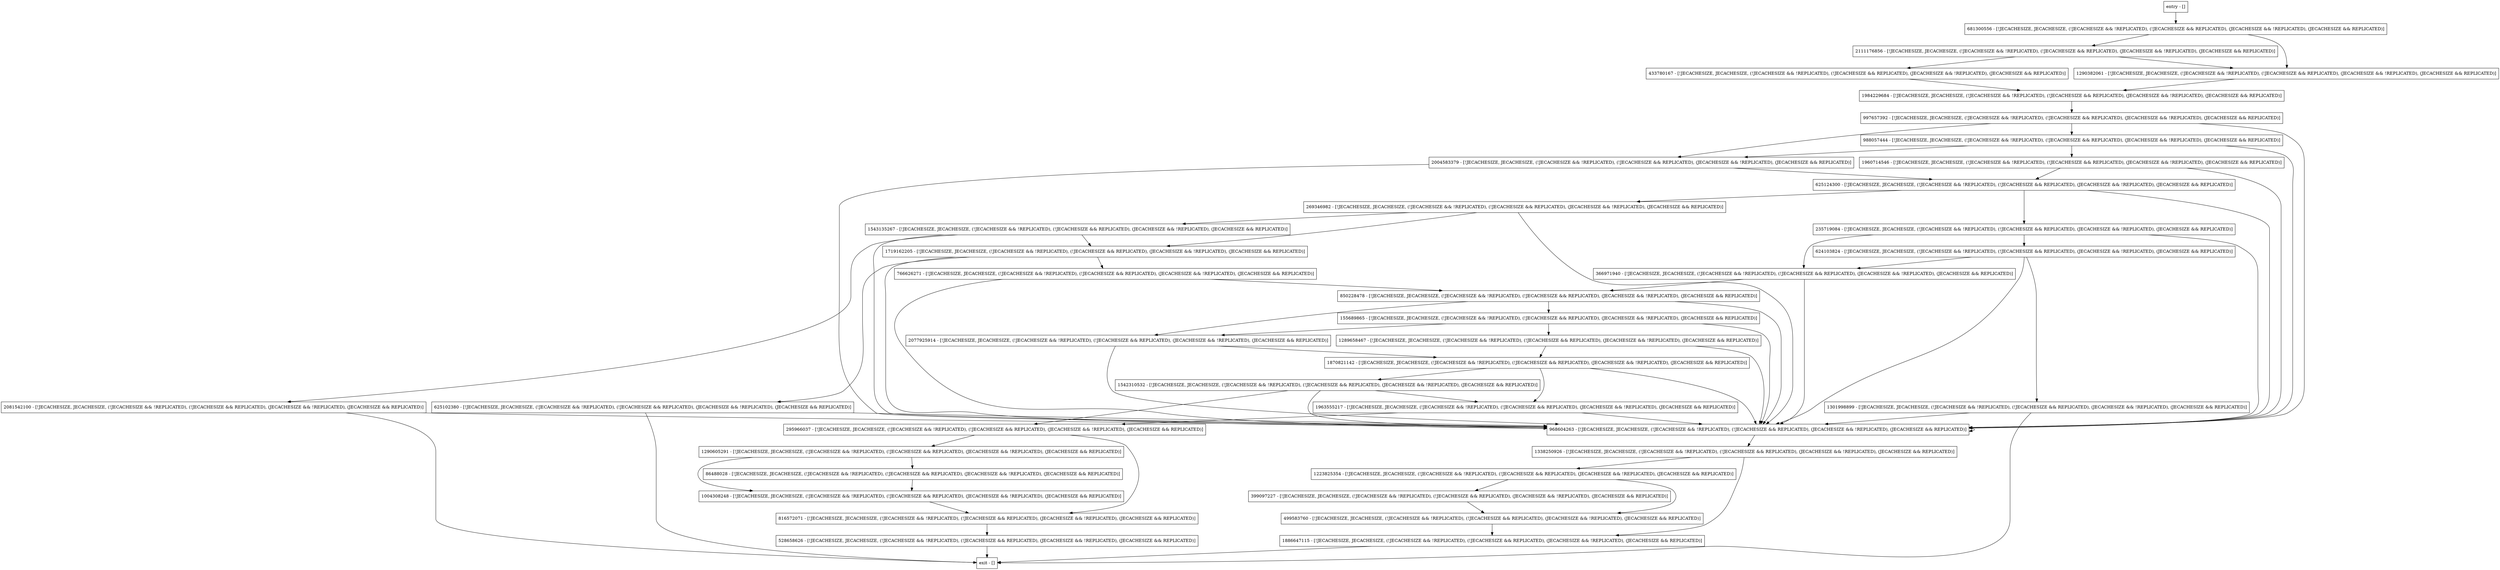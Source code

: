 digraph setupDatabase {
node [shape=record];
1289658467 [label="1289658467 - [!JECACHESIZE, JECACHESIZE, (!JECACHESIZE && !REPLICATED), (!JECACHESIZE && REPLICATED), (JECACHESIZE && !REPLICATED), (JECACHESIZE && REPLICATED)]"];
1984229684 [label="1984229684 - [!JECACHESIZE, JECACHESIZE, (!JECACHESIZE && !REPLICATED), (!JECACHESIZE && REPLICATED), (JECACHESIZE && !REPLICATED), (JECACHESIZE && REPLICATED)]"];
155689865 [label="155689865 - [!JECACHESIZE, JECACHESIZE, (!JECACHESIZE && !REPLICATED), (!JECACHESIZE && REPLICATED), (JECACHESIZE && !REPLICATED), (JECACHESIZE && REPLICATED)]"];
295966037 [label="295966037 - [!JECACHESIZE, JECACHESIZE, (!JECACHESIZE && !REPLICATED), (!JECACHESIZE && REPLICATED), (JECACHESIZE && !REPLICATED), (JECACHESIZE && REPLICATED)]"];
235719084 [label="235719084 - [!JECACHESIZE, JECACHESIZE, (!JECACHESIZE && !REPLICATED), (!JECACHESIZE && REPLICATED), (JECACHESIZE && !REPLICATED), (JECACHESIZE && REPLICATED)]"];
766626271 [label="766626271 - [!JECACHESIZE, JECACHESIZE, (!JECACHESIZE && !REPLICATED), (!JECACHESIZE && REPLICATED), (JECACHESIZE && !REPLICATED), (JECACHESIZE && REPLICATED)]"];
997657392 [label="997657392 - [!JECACHESIZE, JECACHESIZE, (!JECACHESIZE && !REPLICATED), (!JECACHESIZE && REPLICATED), (JECACHESIZE && !REPLICATED), (JECACHESIZE && REPLICATED)]"];
968604263 [label="968604263 - [!JECACHESIZE, JECACHESIZE, (!JECACHESIZE && !REPLICATED), (!JECACHESIZE && REPLICATED), (JECACHESIZE && !REPLICATED), (JECACHESIZE && REPLICATED)]"];
269346982 [label="269346982 - [!JECACHESIZE, JECACHESIZE, (!JECACHESIZE && !REPLICATED), (!JECACHESIZE && REPLICATED), (JECACHESIZE && !REPLICATED), (JECACHESIZE && REPLICATED)]"];
433780167 [label="433780167 - [!JECACHESIZE, JECACHESIZE, (!JECACHESIZE && !REPLICATED), (!JECACHESIZE && REPLICATED), (JECACHESIZE && !REPLICATED), (JECACHESIZE && REPLICATED)]"];
528658626 [label="528658626 - [!JECACHESIZE, JECACHESIZE, (!JECACHESIZE && !REPLICATED), (!JECACHESIZE && REPLICATED), (JECACHESIZE && !REPLICATED), (JECACHESIZE && REPLICATED)]"];
399097227 [label="399097227 - [!JECACHESIZE, JECACHESIZE, (!JECACHESIZE && !REPLICATED), (!JECACHESIZE && REPLICATED), (JECACHESIZE && !REPLICATED), (JECACHESIZE && REPLICATED)]"];
988057444 [label="988057444 - [!JECACHESIZE, JECACHESIZE, (!JECACHESIZE && !REPLICATED), (!JECACHESIZE && REPLICATED), (JECACHESIZE && !REPLICATED), (JECACHESIZE && REPLICATED)]"];
625124300 [label="625124300 - [!JECACHESIZE, JECACHESIZE, (!JECACHESIZE && !REPLICATED), (!JECACHESIZE && REPLICATED), (JECACHESIZE && !REPLICATED), (JECACHESIZE && REPLICATED)]"];
1886647115 [label="1886647115 - [!JECACHESIZE, JECACHESIZE, (!JECACHESIZE && !REPLICATED), (!JECACHESIZE && REPLICATED), (JECACHESIZE && !REPLICATED), (JECACHESIZE && REPLICATED)]"];
1963555217 [label="1963555217 - [!JECACHESIZE, JECACHESIZE, (!JECACHESIZE && !REPLICATED), (!JECACHESIZE && REPLICATED), (JECACHESIZE && !REPLICATED), (JECACHESIZE && REPLICATED)]"];
1542310532 [label="1542310532 - [!JECACHESIZE, JECACHESIZE, (!JECACHESIZE && !REPLICATED), (!JECACHESIZE && REPLICATED), (JECACHESIZE && !REPLICATED), (JECACHESIZE && REPLICATED)]"];
1004308248 [label="1004308248 - [!JECACHESIZE, JECACHESIZE, (!JECACHESIZE && !REPLICATED), (!JECACHESIZE && REPLICATED), (JECACHESIZE && !REPLICATED), (JECACHESIZE && REPLICATED)]"];
2077925914 [label="2077925914 - [!JECACHESIZE, JECACHESIZE, (!JECACHESIZE && !REPLICATED), (!JECACHESIZE && REPLICATED), (JECACHESIZE && !REPLICATED), (JECACHESIZE && REPLICATED)]"];
850228478 [label="850228478 - [!JECACHESIZE, JECACHESIZE, (!JECACHESIZE && !REPLICATED), (!JECACHESIZE && REPLICATED), (JECACHESIZE && !REPLICATED), (JECACHESIZE && REPLICATED)]"];
1301998899 [label="1301998899 - [!JECACHESIZE, JECACHESIZE, (!JECACHESIZE && !REPLICATED), (!JECACHESIZE && REPLICATED), (JECACHESIZE && !REPLICATED), (JECACHESIZE && REPLICATED)]"];
2004583379 [label="2004583379 - [!JECACHESIZE, JECACHESIZE, (!JECACHESIZE && !REPLICATED), (!JECACHESIZE && REPLICATED), (JECACHESIZE && !REPLICATED), (JECACHESIZE && REPLICATED)]"];
366971940 [label="366971940 - [!JECACHESIZE, JECACHESIZE, (!JECACHESIZE && !REPLICATED), (!JECACHESIZE && REPLICATED), (JECACHESIZE && !REPLICATED), (JECACHESIZE && REPLICATED)]"];
1870821142 [label="1870821142 - [!JECACHESIZE, JECACHESIZE, (!JECACHESIZE && !REPLICATED), (!JECACHESIZE && REPLICATED), (JECACHESIZE && !REPLICATED), (JECACHESIZE && REPLICATED)]"];
1960714546 [label="1960714546 - [!JECACHESIZE, JECACHESIZE, (!JECACHESIZE && !REPLICATED), (!JECACHESIZE && REPLICATED), (JECACHESIZE && !REPLICATED), (JECACHESIZE && REPLICATED)]"];
816572071 [label="816572071 - [!JECACHESIZE, JECACHESIZE, (!JECACHESIZE && !REPLICATED), (!JECACHESIZE && REPLICATED), (JECACHESIZE && !REPLICATED), (JECACHESIZE && REPLICATED)]"];
1338250926 [label="1338250926 - [!JECACHESIZE, JECACHESIZE, (!JECACHESIZE && !REPLICATED), (!JECACHESIZE && REPLICATED), (JECACHESIZE && !REPLICATED), (JECACHESIZE && REPLICATED)]"];
2081542100 [label="2081542100 - [!JECACHESIZE, JECACHESIZE, (!JECACHESIZE && !REPLICATED), (!JECACHESIZE && REPLICATED), (JECACHESIZE && !REPLICATED), (JECACHESIZE && REPLICATED)]"];
entry [label="entry - []"];
exit [label="exit - []"];
2111176856 [label="2111176856 - [!JECACHESIZE, JECACHESIZE, (!JECACHESIZE && !REPLICATED), (!JECACHESIZE && REPLICATED), (JECACHESIZE && !REPLICATED), (JECACHESIZE && REPLICATED)]"];
1223825354 [label="1223825354 - [!JECACHESIZE, JECACHESIZE, (!JECACHESIZE && !REPLICATED), (!JECACHESIZE && REPLICATED), (JECACHESIZE && !REPLICATED), (JECACHESIZE && REPLICATED)]"];
1719162205 [label="1719162205 - [!JECACHESIZE, JECACHESIZE, (!JECACHESIZE && !REPLICATED), (!JECACHESIZE && REPLICATED), (JECACHESIZE && !REPLICATED), (JECACHESIZE && REPLICATED)]"];
681300556 [label="681300556 - [!JECACHESIZE, JECACHESIZE, (!JECACHESIZE && !REPLICATED), (!JECACHESIZE && REPLICATED), (JECACHESIZE && !REPLICATED), (JECACHESIZE && REPLICATED)]"];
624103824 [label="624103824 - [!JECACHESIZE, JECACHESIZE, (!JECACHESIZE && !REPLICATED), (!JECACHESIZE && REPLICATED), (JECACHESIZE && !REPLICATED), (JECACHESIZE && REPLICATED)]"];
1290382061 [label="1290382061 - [!JECACHESIZE, JECACHESIZE, (!JECACHESIZE && !REPLICATED), (!JECACHESIZE && REPLICATED), (JECACHESIZE && !REPLICATED), (JECACHESIZE && REPLICATED)]"];
1543135267 [label="1543135267 - [!JECACHESIZE, JECACHESIZE, (!JECACHESIZE && !REPLICATED), (!JECACHESIZE && REPLICATED), (JECACHESIZE && !REPLICATED), (JECACHESIZE && REPLICATED)]"];
1290605291 [label="1290605291 - [!JECACHESIZE, JECACHESIZE, (!JECACHESIZE && !REPLICATED), (!JECACHESIZE && REPLICATED), (JECACHESIZE && !REPLICATED), (JECACHESIZE && REPLICATED)]"];
625102380 [label="625102380 - [!JECACHESIZE, JECACHESIZE, (!JECACHESIZE && !REPLICATED), (!JECACHESIZE && REPLICATED), (JECACHESIZE && !REPLICATED), (JECACHESIZE && REPLICATED)]"];
86488028 [label="86488028 - [!JECACHESIZE, JECACHESIZE, (!JECACHESIZE && !REPLICATED), (!JECACHESIZE && REPLICATED), (JECACHESIZE && !REPLICATED), (JECACHESIZE && REPLICATED)]"];
499583760 [label="499583760 - [!JECACHESIZE, JECACHESIZE, (!JECACHESIZE && !REPLICATED), (!JECACHESIZE && REPLICATED), (JECACHESIZE && !REPLICATED), (JECACHESIZE && REPLICATED)]"];
entry;
exit;
1289658467 -> 1870821142;
1289658467 -> 968604263;
1984229684 -> 997657392;
155689865 -> 1289658467;
155689865 -> 968604263;
155689865 -> 2077925914;
295966037 -> 816572071;
295966037 -> 1290605291;
235719084 -> 366971940;
235719084 -> 624103824;
235719084 -> 968604263;
766626271 -> 968604263;
766626271 -> 850228478;
997657392 -> 2004583379;
997657392 -> 988057444;
997657392 -> 968604263;
968604263 -> 1338250926;
968604263 -> 968604263;
269346982 -> 1719162205;
269346982 -> 1543135267;
269346982 -> 968604263;
433780167 -> 1984229684;
528658626 -> exit;
399097227 -> 499583760;
988057444 -> 2004583379;
988057444 -> 1960714546;
988057444 -> 968604263;
625124300 -> 235719084;
625124300 -> 968604263;
625124300 -> 269346982;
1886647115 -> exit;
1963555217 -> 295966037;
1963555217 -> 968604263;
1542310532 -> 1963555217;
1542310532 -> 295966037;
1542310532 -> 968604263;
1004308248 -> 816572071;
2077925914 -> 1870821142;
2077925914 -> 968604263;
850228478 -> 155689865;
850228478 -> 968604263;
850228478 -> 2077925914;
1301998899 -> exit;
1301998899 -> 968604263;
2004583379 -> 625124300;
2004583379 -> 968604263;
366971940 -> 968604263;
366971940 -> 850228478;
1870821142 -> 1963555217;
1870821142 -> 1542310532;
1870821142 -> 968604263;
1960714546 -> 625124300;
1960714546 -> 968604263;
816572071 -> 528658626;
1338250926 -> 1886647115;
1338250926 -> 1223825354;
2081542100 -> exit;
2081542100 -> 968604263;
entry -> 681300556;
2111176856 -> 433780167;
2111176856 -> 1290382061;
1223825354 -> 399097227;
1223825354 -> 499583760;
1719162205 -> 766626271;
1719162205 -> 968604263;
1719162205 -> 625102380;
681300556 -> 2111176856;
681300556 -> 1290382061;
624103824 -> 366971940;
624103824 -> 968604263;
624103824 -> 1301998899;
1290382061 -> 1984229684;
1543135267 -> 2081542100;
1543135267 -> 1719162205;
1543135267 -> 968604263;
1290605291 -> 1004308248;
1290605291 -> 86488028;
625102380 -> exit;
625102380 -> 968604263;
86488028 -> 1004308248;
499583760 -> 1886647115;
}
